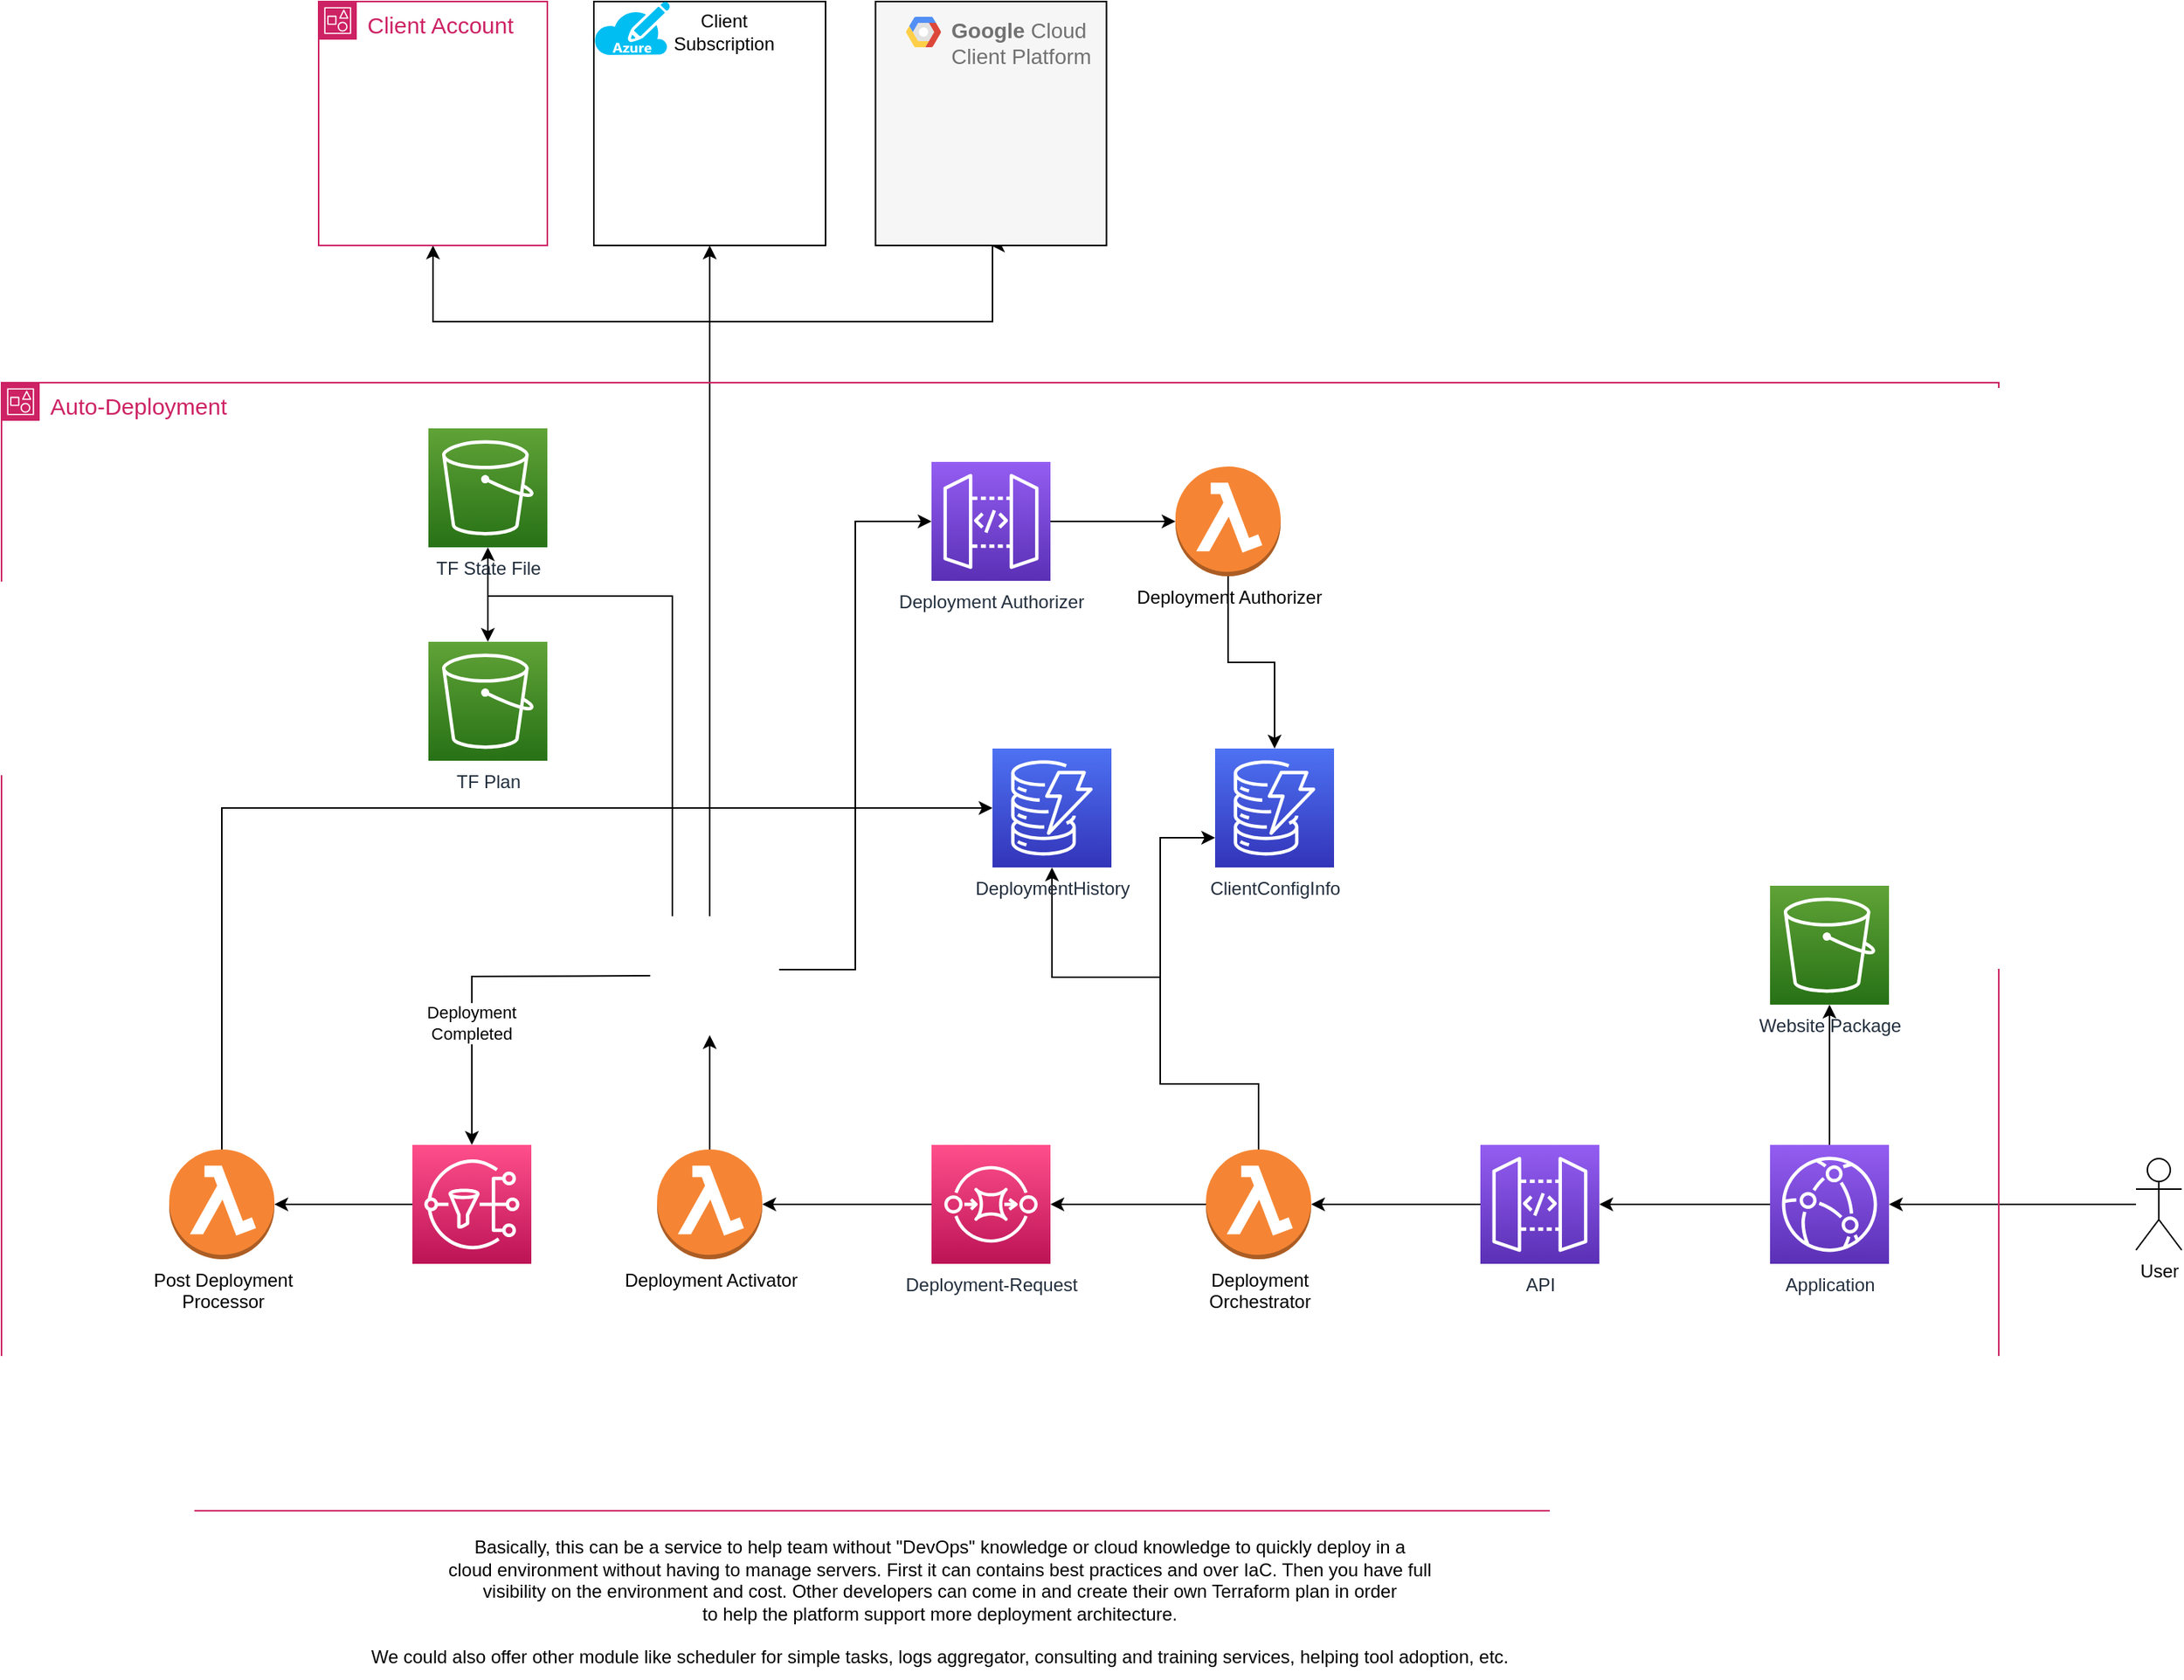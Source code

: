 <mxfile version="21.1.8" type="device">
  <diagram name="Page-1" id="p7txAmzPkpdcYTD37Mwu">
    <mxGraphModel dx="2284" dy="1864" grid="1" gridSize="10" guides="1" tooltips="1" connect="1" arrows="1" fold="1" page="1" pageScale="1" pageWidth="850" pageHeight="1100" math="0" shadow="0">
      <root>
        <mxCell id="0" />
        <mxCell id="1" parent="0" />
        <mxCell id="8ewc_VV61W5AArkcgIHu-48" style="edgeStyle=orthogonalEdgeStyle;rounded=0;orthogonalLoop=1;jettySize=auto;html=1;" parent="1" source="8ewc_VV61W5AArkcgIHu-7" target="8ewc_VV61W5AArkcgIHu-44" edge="1">
          <mxGeometry relative="1" as="geometry" />
        </mxCell>
        <mxCell id="8ewc_VV61W5AArkcgIHu-7" value="&lt;div&gt;User&lt;/div&gt;&lt;div&gt;&lt;br&gt;&lt;/div&gt;" style="shape=umlActor;verticalLabelPosition=bottom;verticalAlign=top;html=1;outlineConnect=0;" parent="1" vertex="1">
          <mxGeometry x="1070" y="379" width="30" height="60" as="geometry" />
        </mxCell>
        <mxCell id="8ewc_VV61W5AArkcgIHu-13" style="edgeStyle=orthogonalEdgeStyle;rounded=0;orthogonalLoop=1;jettySize=auto;html=1;" parent="1" source="8ewc_VV61W5AArkcgIHu-11" target="8ewc_VV61W5AArkcgIHu-12" edge="1">
          <mxGeometry relative="1" as="geometry" />
        </mxCell>
        <mxCell id="8ewc_VV61W5AArkcgIHu-11" value="API" style="sketch=0;points=[[0,0,0],[0.25,0,0],[0.5,0,0],[0.75,0,0],[1,0,0],[0,1,0],[0.25,1,0],[0.5,1,0],[0.75,1,0],[1,1,0],[0,0.25,0],[0,0.5,0],[0,0.75,0],[1,0.25,0],[1,0.5,0],[1,0.75,0]];outlineConnect=0;fontColor=#232F3E;gradientColor=#945DF2;gradientDirection=north;fillColor=#5A30B5;strokeColor=#ffffff;dashed=0;verticalLabelPosition=bottom;verticalAlign=top;align=center;html=1;fontSize=12;fontStyle=0;aspect=fixed;shape=mxgraph.aws4.resourceIcon;resIcon=mxgraph.aws4.api_gateway;" parent="1" vertex="1">
          <mxGeometry x="640" y="370" width="78" height="78" as="geometry" />
        </mxCell>
        <mxCell id="8ewc_VV61W5AArkcgIHu-17" style="edgeStyle=orthogonalEdgeStyle;rounded=0;orthogonalLoop=1;jettySize=auto;html=1;" parent="1" source="8ewc_VV61W5AArkcgIHu-12" target="8ewc_VV61W5AArkcgIHu-16" edge="1">
          <mxGeometry relative="1" as="geometry" />
        </mxCell>
        <mxCell id="8ewc_VV61W5AArkcgIHu-19" style="edgeStyle=orthogonalEdgeStyle;rounded=0;orthogonalLoop=1;jettySize=auto;html=1;exitX=0.5;exitY=0;exitDx=0;exitDy=0;exitPerimeter=0;entryX=0;entryY=0.75;entryDx=0;entryDy=0;entryPerimeter=0;" parent="1" source="8ewc_VV61W5AArkcgIHu-12" target="8ewc_VV61W5AArkcgIHu-18" edge="1">
          <mxGeometry relative="1" as="geometry">
            <mxPoint x="494.524" y="370" as="sourcePoint" />
            <mxPoint x="470" y="250" as="targetPoint" />
            <Array as="points">
              <mxPoint x="495" y="330" />
              <mxPoint x="430" y="330" />
              <mxPoint x="430" y="169" />
            </Array>
          </mxGeometry>
        </mxCell>
        <mxCell id="8ewc_VV61W5AArkcgIHu-20" style="edgeStyle=orthogonalEdgeStyle;rounded=0;orthogonalLoop=1;jettySize=auto;html=1;exitX=0.5;exitY=0;exitDx=0;exitDy=0;exitPerimeter=0;" parent="1" target="8ewc_VV61W5AArkcgIHu-14" edge="1">
          <mxGeometry relative="1" as="geometry">
            <mxPoint x="494.5" y="369.0" as="sourcePoint" />
            <mxPoint x="368.0" y="255.0" as="targetPoint" />
            <Array as="points">
              <mxPoint x="495" y="330" />
              <mxPoint x="430" y="330" />
              <mxPoint x="430" y="260" />
              <mxPoint x="359" y="260" />
            </Array>
          </mxGeometry>
        </mxCell>
        <mxCell id="8ewc_VV61W5AArkcgIHu-12" value="&lt;div&gt;Deployment &lt;br&gt;&lt;/div&gt;&lt;div&gt;Orchestrator&lt;/div&gt;" style="outlineConnect=0;dashed=0;verticalLabelPosition=bottom;verticalAlign=top;align=center;html=1;shape=mxgraph.aws3.lambda_function;fillColor=#F58534;gradientColor=none;" parent="1" vertex="1">
          <mxGeometry x="460" y="373" width="69" height="72" as="geometry" />
        </mxCell>
        <mxCell id="8ewc_VV61W5AArkcgIHu-14" value="DeploymentHistory" style="sketch=0;points=[[0,0,0],[0.25,0,0],[0.5,0,0],[0.75,0,0],[1,0,0],[0,1,0],[0.25,1,0],[0.5,1,0],[0.75,1,0],[1,1,0],[0,0.25,0],[0,0.5,0],[0,0.75,0],[1,0.25,0],[1,0.5,0],[1,0.75,0]];outlineConnect=0;fontColor=#232F3E;gradientColor=#4D72F3;gradientDirection=north;fillColor=#3334B9;strokeColor=#ffffff;dashed=0;verticalLabelPosition=bottom;verticalAlign=top;align=center;html=1;fontSize=12;fontStyle=0;aspect=fixed;shape=mxgraph.aws4.resourceIcon;resIcon=mxgraph.aws4.dynamodb;" parent="1" vertex="1">
          <mxGeometry x="320" y="110" width="78" height="78" as="geometry" />
        </mxCell>
        <mxCell id="8ewc_VV61W5AArkcgIHu-23" style="edgeStyle=orthogonalEdgeStyle;rounded=0;orthogonalLoop=1;jettySize=auto;html=1;" parent="1" source="8ewc_VV61W5AArkcgIHu-16" target="8ewc_VV61W5AArkcgIHu-21" edge="1">
          <mxGeometry relative="1" as="geometry" />
        </mxCell>
        <mxCell id="8ewc_VV61W5AArkcgIHu-16" value="Deployment-Request" style="sketch=0;points=[[0,0,0],[0.25,0,0],[0.5,0,0],[0.75,0,0],[1,0,0],[0,1,0],[0.25,1,0],[0.5,1,0],[0.75,1,0],[1,1,0],[0,0.25,0],[0,0.5,0],[0,0.75,0],[1,0.25,0],[1,0.5,0],[1,0.75,0]];outlineConnect=0;fontColor=#232F3E;gradientColor=#FF4F8B;gradientDirection=north;fillColor=#BC1356;strokeColor=#ffffff;dashed=0;verticalLabelPosition=bottom;verticalAlign=top;align=center;html=1;fontSize=12;fontStyle=0;aspect=fixed;shape=mxgraph.aws4.resourceIcon;resIcon=mxgraph.aws4.sqs;" parent="1" vertex="1">
          <mxGeometry x="280" y="370" width="78" height="78" as="geometry" />
        </mxCell>
        <mxCell id="8ewc_VV61W5AArkcgIHu-18" value="ClientConfigInfo" style="sketch=0;points=[[0,0,0],[0.25,0,0],[0.5,0,0],[0.75,0,0],[1,0,0],[0,1,0],[0.25,1,0],[0.5,1,0],[0.75,1,0],[1,1,0],[0,0.25,0],[0,0.5,0],[0,0.75,0],[1,0.25,0],[1,0.5,0],[1,0.75,0]];outlineConnect=0;fontColor=#232F3E;gradientColor=#4D72F3;gradientDirection=north;fillColor=#3334B9;strokeColor=#ffffff;dashed=0;verticalLabelPosition=bottom;verticalAlign=top;align=center;html=1;fontSize=12;fontStyle=0;aspect=fixed;shape=mxgraph.aws4.resourceIcon;resIcon=mxgraph.aws4.dynamodb;" parent="1" vertex="1">
          <mxGeometry x="466" y="110" width="78" height="78" as="geometry" />
        </mxCell>
        <mxCell id="8ewc_VV61W5AArkcgIHu-26" style="edgeStyle=orthogonalEdgeStyle;rounded=0;orthogonalLoop=1;jettySize=auto;html=1;entryX=0.5;entryY=1;entryDx=0;entryDy=0;entryPerimeter=0;" parent="1" source="8ewc_VV61W5AArkcgIHu-21" edge="1">
          <mxGeometry relative="1" as="geometry">
            <mxPoint x="134.5" y="298" as="targetPoint" />
          </mxGeometry>
        </mxCell>
        <mxCell id="8ewc_VV61W5AArkcgIHu-21" value="Deployment Activator" style="outlineConnect=0;dashed=0;verticalLabelPosition=bottom;verticalAlign=top;align=center;html=1;shape=mxgraph.aws3.lambda_function;fillColor=#F58534;gradientColor=none;" parent="1" vertex="1">
          <mxGeometry x="100" y="373" width="69" height="72" as="geometry" />
        </mxCell>
        <mxCell id="8ewc_VV61W5AArkcgIHu-29" style="edgeStyle=orthogonalEdgeStyle;rounded=0;orthogonalLoop=1;jettySize=auto;html=1;entryX=0.5;entryY=0;entryDx=0;entryDy=0;entryPerimeter=0;" parent="1" target="8ewc_VV61W5AArkcgIHu-28" edge="1">
          <mxGeometry relative="1" as="geometry">
            <Array as="points">
              <mxPoint x="110" y="10" />
              <mxPoint x="-11" y="10" />
            </Array>
            <mxPoint x="110" y="220" as="sourcePoint" />
          </mxGeometry>
        </mxCell>
        <mxCell id="8ewc_VV61W5AArkcgIHu-38" style="edgeStyle=orthogonalEdgeStyle;rounded=0;orthogonalLoop=1;jettySize=auto;html=1;" parent="1" target="8ewc_VV61W5AArkcgIHu-37" edge="1">
          <mxGeometry relative="1" as="geometry">
            <mxPoint x="95.5" y="259" as="sourcePoint" />
          </mxGeometry>
        </mxCell>
        <mxCell id="8ewc_VV61W5AArkcgIHu-39" value="&lt;div&gt;Deployment&lt;/div&gt;&lt;div&gt;Completed&lt;br&gt;&lt;/div&gt;" style="edgeLabel;html=1;align=center;verticalAlign=middle;resizable=0;points=[];" parent="8ewc_VV61W5AArkcgIHu-38" vertex="1" connectable="0">
          <mxGeometry x="0.294" y="-1" relative="1" as="geometry">
            <mxPoint as="offset" />
          </mxGeometry>
        </mxCell>
        <mxCell id="8ewc_VV61W5AArkcgIHu-51" style="edgeStyle=orthogonalEdgeStyle;rounded=0;orthogonalLoop=1;jettySize=auto;html=1;" parent="1" target="8ewc_VV61W5AArkcgIHu-27" edge="1">
          <mxGeometry relative="1" as="geometry">
            <Array as="points">
              <mxPoint x="110" y="10" />
              <mxPoint x="-11" y="10" />
            </Array>
            <mxPoint x="110" y="220" as="sourcePoint" />
          </mxGeometry>
        </mxCell>
        <mxCell id="8ewc_VV61W5AArkcgIHu-57" style="edgeStyle=orthogonalEdgeStyle;rounded=0;orthogonalLoop=1;jettySize=auto;html=1;entryX=0.5;entryY=1;entryDx=0;entryDy=0;" parent="1" target="8ewc_VV61W5AArkcgIHu-53" edge="1">
          <mxGeometry relative="1" as="geometry">
            <Array as="points">
              <mxPoint x="134" y="-170" />
              <mxPoint x="-47" y="-170" />
            </Array>
            <mxPoint x="134.5" y="220" as="sourcePoint" />
          </mxGeometry>
        </mxCell>
        <mxCell id="8ewc_VV61W5AArkcgIHu-58" style="edgeStyle=orthogonalEdgeStyle;rounded=0;orthogonalLoop=1;jettySize=auto;html=1;entryX=0.5;entryY=1;entryDx=0;entryDy=0;" parent="1" edge="1">
          <mxGeometry relative="1" as="geometry">
            <mxPoint x="134.5" y="-220" as="targetPoint" />
            <Array as="points">
              <mxPoint x="135" y="-200" />
              <mxPoint x="135" y="-200" />
            </Array>
            <mxPoint x="134.5" y="220" as="sourcePoint" />
          </mxGeometry>
        </mxCell>
        <mxCell id="8ewc_VV61W5AArkcgIHu-59" style="edgeStyle=orthogonalEdgeStyle;rounded=0;orthogonalLoop=1;jettySize=auto;html=1;entryX=0.5;entryY=1;entryDx=0;entryDy=0;" parent="1" edge="1">
          <mxGeometry relative="1" as="geometry">
            <mxPoint x="319" y="-220" as="targetPoint" />
            <Array as="points">
              <mxPoint x="134" y="-170" />
              <mxPoint x="320" y="-170" />
              <mxPoint x="320" y="-220" />
            </Array>
            <mxPoint x="134.5" y="220" as="sourcePoint" />
          </mxGeometry>
        </mxCell>
        <mxCell id="8ewc_VV61W5AArkcgIHu-27" value="TF State File" style="sketch=0;points=[[0,0,0],[0.25,0,0],[0.5,0,0],[0.75,0,0],[1,0,0],[0,1,0],[0.25,1,0],[0.5,1,0],[0.75,1,0],[1,1,0],[0,0.25,0],[0,0.5,0],[0,0.75,0],[1,0.25,0],[1,0.5,0],[1,0.75,0]];outlineConnect=0;fontColor=#232F3E;gradientColor=#60A337;gradientDirection=north;fillColor=#277116;strokeColor=#ffffff;dashed=0;verticalLabelPosition=bottom;verticalAlign=top;align=center;html=1;fontSize=12;fontStyle=0;aspect=fixed;shape=mxgraph.aws4.resourceIcon;resIcon=mxgraph.aws4.s3;" parent="1" vertex="1">
          <mxGeometry x="-50" y="-100" width="78" height="78" as="geometry" />
        </mxCell>
        <mxCell id="8ewc_VV61W5AArkcgIHu-28" value="TF Plan" style="sketch=0;points=[[0,0,0],[0.25,0,0],[0.5,0,0],[0.75,0,0],[1,0,0],[0,1,0],[0.25,1,0],[0.5,1,0],[0.75,1,0],[1,1,0],[0,0.25,0],[0,0.5,0],[0,0.75,0],[1,0.25,0],[1,0.5,0],[1,0.75,0]];outlineConnect=0;fontColor=#232F3E;gradientColor=#60A337;gradientDirection=north;fillColor=#277116;strokeColor=#ffffff;dashed=0;verticalLabelPosition=bottom;verticalAlign=top;align=center;html=1;fontSize=12;fontStyle=0;aspect=fixed;shape=mxgraph.aws4.resourceIcon;resIcon=mxgraph.aws4.s3;" parent="1" vertex="1">
          <mxGeometry x="-50" y="40" width="78" height="78" as="geometry" />
        </mxCell>
        <mxCell id="8ewc_VV61W5AArkcgIHu-41" style="edgeStyle=orthogonalEdgeStyle;rounded=0;orthogonalLoop=1;jettySize=auto;html=1;entryX=0;entryY=0.5;entryDx=0;entryDy=0;entryPerimeter=0;" parent="1" source="8ewc_VV61W5AArkcgIHu-32" target="8ewc_VV61W5AArkcgIHu-14" edge="1">
          <mxGeometry relative="1" as="geometry">
            <Array as="points">
              <mxPoint x="-185" y="149" />
            </Array>
          </mxGeometry>
        </mxCell>
        <mxCell id="8ewc_VV61W5AArkcgIHu-32" value="&lt;div&gt;Post Deployment &lt;br&gt;&lt;/div&gt;&lt;div&gt;Processor&lt;/div&gt;" style="outlineConnect=0;dashed=0;verticalLabelPosition=bottom;verticalAlign=top;align=center;html=1;shape=mxgraph.aws3.lambda_function;fillColor=#F58534;gradientColor=none;" parent="1" vertex="1">
          <mxGeometry x="-220" y="373" width="69" height="72" as="geometry" />
        </mxCell>
        <mxCell id="8ewc_VV61W5AArkcgIHu-40" style="edgeStyle=orthogonalEdgeStyle;rounded=0;orthogonalLoop=1;jettySize=auto;html=1;" parent="1" source="8ewc_VV61W5AArkcgIHu-37" target="8ewc_VV61W5AArkcgIHu-32" edge="1">
          <mxGeometry relative="1" as="geometry" />
        </mxCell>
        <mxCell id="8ewc_VV61W5AArkcgIHu-37" value="" style="sketch=0;points=[[0,0,0],[0.25,0,0],[0.5,0,0],[0.75,0,0],[1,0,0],[0,1,0],[0.25,1,0],[0.5,1,0],[0.75,1,0],[1,1,0],[0,0.25,0],[0,0.5,0],[0,0.75,0],[1,0.25,0],[1,0.5,0],[1,0.75,0]];outlineConnect=0;fontColor=#232F3E;gradientColor=#FF4F8B;gradientDirection=north;fillColor=#BC1356;strokeColor=#ffffff;dashed=0;verticalLabelPosition=bottom;verticalAlign=top;align=center;html=1;fontSize=12;fontStyle=0;aspect=fixed;shape=mxgraph.aws4.resourceIcon;resIcon=mxgraph.aws4.sns;" parent="1" vertex="1">
          <mxGeometry x="-60.5" y="370" width="78" height="78" as="geometry" />
        </mxCell>
        <mxCell id="8ewc_VV61W5AArkcgIHu-46" style="edgeStyle=orthogonalEdgeStyle;rounded=0;orthogonalLoop=1;jettySize=auto;html=1;" parent="1" source="8ewc_VV61W5AArkcgIHu-44" target="8ewc_VV61W5AArkcgIHu-45" edge="1">
          <mxGeometry relative="1" as="geometry" />
        </mxCell>
        <mxCell id="8ewc_VV61W5AArkcgIHu-47" style="edgeStyle=orthogonalEdgeStyle;rounded=0;orthogonalLoop=1;jettySize=auto;html=1;" parent="1" source="8ewc_VV61W5AArkcgIHu-44" target="8ewc_VV61W5AArkcgIHu-11" edge="1">
          <mxGeometry relative="1" as="geometry" />
        </mxCell>
        <mxCell id="8ewc_VV61W5AArkcgIHu-44" value="Application" style="sketch=0;points=[[0,0,0],[0.25,0,0],[0.5,0,0],[0.75,0,0],[1,0,0],[0,1,0],[0.25,1,0],[0.5,1,0],[0.75,1,0],[1,1,0],[0,0.25,0],[0,0.5,0],[0,0.75,0],[1,0.25,0],[1,0.5,0],[1,0.75,0]];outlineConnect=0;fontColor=#232F3E;gradientColor=#945DF2;gradientDirection=north;fillColor=#5A30B5;strokeColor=#ffffff;dashed=0;verticalLabelPosition=bottom;verticalAlign=top;align=center;html=1;fontSize=12;fontStyle=0;aspect=fixed;shape=mxgraph.aws4.resourceIcon;resIcon=mxgraph.aws4.cloudfront;" parent="1" vertex="1">
          <mxGeometry x="830" y="370" width="78" height="78" as="geometry" />
        </mxCell>
        <mxCell id="8ewc_VV61W5AArkcgIHu-45" value="&lt;div&gt;Website Package&lt;br&gt;&lt;/div&gt;&lt;div&gt;&lt;br&gt;&lt;/div&gt;" style="sketch=0;points=[[0,0,0],[0.25,0,0],[0.5,0,0],[0.75,0,0],[1,0,0],[0,1,0],[0.25,1,0],[0.5,1,0],[0.75,1,0],[1,1,0],[0,0.25,0],[0,0.5,0],[0,0.75,0],[1,0.25,0],[1,0.5,0],[1,0.75,0]];outlineConnect=0;fontColor=#232F3E;gradientColor=#60A337;gradientDirection=north;fillColor=#277116;strokeColor=#ffffff;dashed=0;verticalLabelPosition=bottom;verticalAlign=top;align=center;html=1;fontSize=12;fontStyle=0;aspect=fixed;shape=mxgraph.aws4.resourceIcon;resIcon=mxgraph.aws4.s3;" parent="1" vertex="1">
          <mxGeometry x="830" y="200" width="78" height="78" as="geometry" />
        </mxCell>
        <mxCell id="8ewc_VV61W5AArkcgIHu-52" value="&lt;font style=&quot;font-size: 15px;&quot;&gt;Auto-Deployment&lt;/font&gt;" style="points=[[0,0],[0.25,0],[0.5,0],[0.75,0],[1,0],[1,0.25],[1,0.5],[1,0.75],[1,1],[0.75,1],[0.5,1],[0.25,1],[0,1],[0,0.75],[0,0.5],[0,0.25]];outlineConnect=0;gradientColor=none;html=1;whiteSpace=wrap;fontSize=12;fontStyle=0;container=1;pointerEvents=0;collapsible=0;recursiveResize=0;shape=mxgraph.aws4.group;grIcon=mxgraph.aws4.group_account;strokeColor=#CD2264;fillColor=none;verticalAlign=top;align=left;spacingLeft=30;fontColor=#CD2264;dashed=0;" parent="1" vertex="1">
          <mxGeometry x="-330" y="-130" width="1310" height="740" as="geometry" />
        </mxCell>
        <mxCell id="Y3lnMkCBI5ea9zKKYKfn-3" style="edgeStyle=orthogonalEdgeStyle;rounded=0;orthogonalLoop=1;jettySize=auto;html=1;entryX=0;entryY=0.5;entryDx=0;entryDy=0;entryPerimeter=0;" edge="1" parent="8ewc_VV61W5AArkcgIHu-52" source="Y3lnMkCBI5ea9zKKYKfn-1" target="Y3lnMkCBI5ea9zKKYKfn-2">
          <mxGeometry relative="1" as="geometry" />
        </mxCell>
        <mxCell id="Y3lnMkCBI5ea9zKKYKfn-1" value="" style="shape=image;html=1;verticalAlign=top;verticalLabelPosition=bottom;labelBackgroundColor=#ffffff;imageAspect=0;aspect=fixed;image=https://cdn4.iconfinder.com/data/icons/socialcones/508/Gitlab-128.png" vertex="1" parent="8ewc_VV61W5AArkcgIHu-52">
          <mxGeometry x="420" y="340" width="90" height="90" as="geometry" />
        </mxCell>
        <mxCell id="Y3lnMkCBI5ea9zKKYKfn-5" style="edgeStyle=orthogonalEdgeStyle;rounded=0;orthogonalLoop=1;jettySize=auto;html=1;" edge="1" parent="8ewc_VV61W5AArkcgIHu-52" source="Y3lnMkCBI5ea9zKKYKfn-2" target="Y3lnMkCBI5ea9zKKYKfn-4">
          <mxGeometry relative="1" as="geometry" />
        </mxCell>
        <mxCell id="Y3lnMkCBI5ea9zKKYKfn-2" value="Deployment Authorizer" style="sketch=0;points=[[0,0,0],[0.25,0,0],[0.5,0,0],[0.75,0,0],[1,0,0],[0,1,0],[0.25,1,0],[0.5,1,0],[0.75,1,0],[1,1,0],[0,0.25,0],[0,0.5,0],[0,0.75,0],[1,0.25,0],[1,0.5,0],[1,0.75,0]];outlineConnect=0;fontColor=#232F3E;gradientColor=#945DF2;gradientDirection=north;fillColor=#5A30B5;strokeColor=#ffffff;dashed=0;verticalLabelPosition=bottom;verticalAlign=top;align=center;html=1;fontSize=12;fontStyle=0;aspect=fixed;shape=mxgraph.aws4.resourceIcon;resIcon=mxgraph.aws4.api_gateway;" vertex="1" parent="8ewc_VV61W5AArkcgIHu-52">
          <mxGeometry x="610" y="52" width="78" height="78" as="geometry" />
        </mxCell>
        <mxCell id="Y3lnMkCBI5ea9zKKYKfn-4" value="Deployment Authorizer" style="outlineConnect=0;dashed=0;verticalLabelPosition=bottom;verticalAlign=top;align=center;html=1;shape=mxgraph.aws3.lambda_function;fillColor=#F58534;gradientColor=none;" vertex="1" parent="8ewc_VV61W5AArkcgIHu-52">
          <mxGeometry x="770" y="55" width="69" height="72" as="geometry" />
        </mxCell>
        <mxCell id="8ewc_VV61W5AArkcgIHu-53" value="&lt;font style=&quot;font-size: 15px;&quot;&gt;Client Account&lt;br&gt;&lt;/font&gt;" style="points=[[0,0],[0.25,0],[0.5,0],[0.75,0],[1,0],[1,0.25],[1,0.5],[1,0.75],[1,1],[0.75,1],[0.5,1],[0.25,1],[0,1],[0,0.75],[0,0.5],[0,0.25]];outlineConnect=0;gradientColor=none;html=1;whiteSpace=wrap;fontSize=12;fontStyle=0;container=1;pointerEvents=0;collapsible=0;recursiveResize=0;shape=mxgraph.aws4.group;grIcon=mxgraph.aws4.group_account;strokeColor=#CD2264;fillColor=none;verticalAlign=top;align=left;spacingLeft=30;fontColor=#CD2264;dashed=0;" parent="1" vertex="1">
          <mxGeometry x="-122" y="-380" width="150" height="160" as="geometry" />
        </mxCell>
        <mxCell id="8ewc_VV61W5AArkcgIHu-61" value="" style="rounded=0;whiteSpace=wrap;html=1;" parent="1" vertex="1">
          <mxGeometry x="58.5" y="-380" width="152" height="160" as="geometry" />
        </mxCell>
        <mxCell id="8ewc_VV61W5AArkcgIHu-60" value="" style="verticalLabelPosition=bottom;html=1;verticalAlign=top;align=center;strokeColor=none;fillColor=#00BEF2;shape=mxgraph.azure.azure_subscription;" parent="1" vertex="1">
          <mxGeometry x="58.5" y="-380" width="50" height="35" as="geometry" />
        </mxCell>
        <mxCell id="8ewc_VV61W5AArkcgIHu-62" value="Client Subscription" style="text;html=1;strokeColor=none;fillColor=none;align=center;verticalAlign=middle;whiteSpace=wrap;rounded=0;" parent="1" vertex="1">
          <mxGeometry x="113.5" y="-375" width="60" height="30" as="geometry" />
        </mxCell>
        <mxCell id="8ewc_VV61W5AArkcgIHu-63" value="&lt;b&gt;Google &lt;/b&gt;Cloud Client Platform" style="fillColor=#F6F6F6;strokeColor=default;shadow=0;gradientColor=none;fontSize=14;align=left;spacing=10;fontColor=#717171;9E9E9E;verticalAlign=top;spacingTop=-4;fontStyle=0;spacingLeft=40;html=1;whiteSpace=wrap;" parent="1" vertex="1">
          <mxGeometry x="243.25" y="-380" width="151.5" height="160" as="geometry" />
        </mxCell>
        <mxCell id="8ewc_VV61W5AArkcgIHu-64" value="" style="shape=mxgraph.gcp2.google_cloud_platform;fillColor=#F6F6F6;strokeColor=none;shadow=0;gradientColor=none;" parent="8ewc_VV61W5AArkcgIHu-63" vertex="1">
          <mxGeometry width="23" height="20" relative="1" as="geometry">
            <mxPoint x="20" y="10" as="offset" />
          </mxGeometry>
        </mxCell>
        <mxCell id="8ewc_VV61W5AArkcgIHu-65" value="&lt;div&gt;Basically, this can be a service to help team without &quot;DevOps&quot; knowledge or cloud knowledge to quickly deploy in a &lt;br&gt;&lt;/div&gt;&lt;div&gt;cloud environment without having to manage servers. First it can contains best practices and over IaC. Then you have full &lt;br&gt;&lt;/div&gt;&lt;div&gt;visibility on the environment and cost. Other developers can come in and create their own Terraform plan in order&lt;/div&gt;&lt;div&gt;to help the platform support more deployment architecture. &lt;br&gt;&lt;/div&gt;&lt;div&gt;&lt;br&gt;&lt;/div&gt;&lt;div&gt;We could also offer other module like scheduler for simple tasks, logs aggregator, consulting and training services, helping tool adoption, etc.&lt;br&gt;&lt;/div&gt;" style="text;html=1;align=center;verticalAlign=middle;resizable=0;points=[];autosize=1;strokeColor=none;fillColor=none;" parent="1" vertex="1">
          <mxGeometry x="-110" y="620" width="790" height="100" as="geometry" />
        </mxCell>
        <mxCell id="Y3lnMkCBI5ea9zKKYKfn-6" style="edgeStyle=orthogonalEdgeStyle;rounded=0;orthogonalLoop=1;jettySize=auto;html=1;" edge="1" parent="1" source="Y3lnMkCBI5ea9zKKYKfn-4" target="8ewc_VV61W5AArkcgIHu-18">
          <mxGeometry relative="1" as="geometry" />
        </mxCell>
      </root>
    </mxGraphModel>
  </diagram>
</mxfile>

